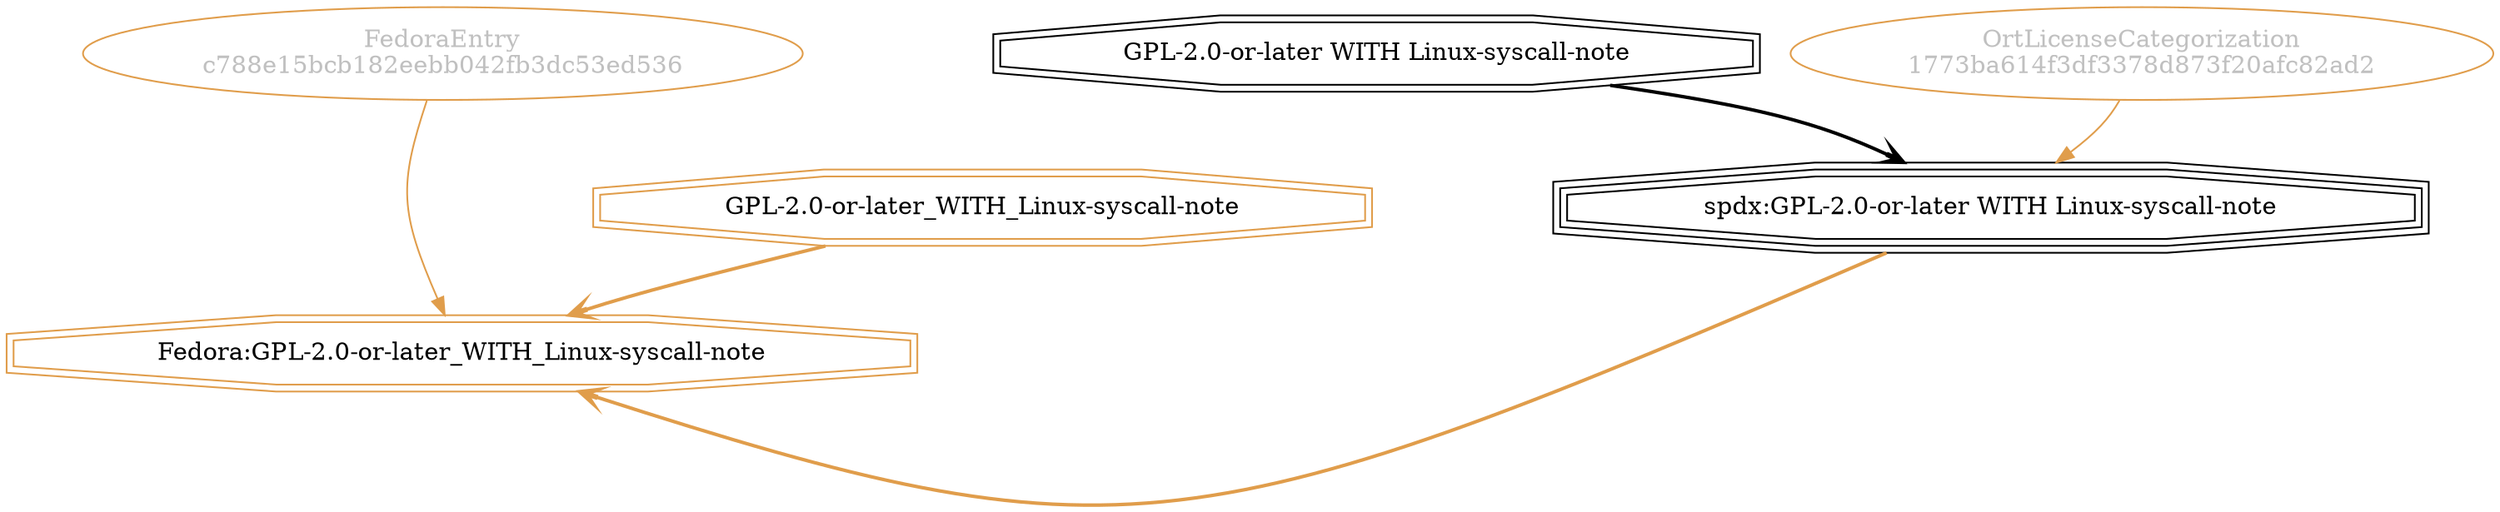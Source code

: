 strict digraph {
    node [shape=box];
    graph [splines=curved];
    6584 [label="FedoraEntry\nc788e15bcb182eebb042fb3dc53ed536"
         ,fontcolor=gray
         ,color="#e09d4b"
         ,fillcolor="beige;1"
         ,shape=ellipse];
    6585 [label="Fedora:GPL-2.0-or-later_WITH_Linux-syscall-note"
         ,color="#e09d4b"
         ,shape=doubleoctagon];
    6586 [label="GPL-2.0-or-later_WITH_Linux-syscall-note"
         ,color="#e09d4b"
         ,shape=doubleoctagon];
    6587 [label="spdx:GPL-2.0-or-later WITH Linux-syscall-note"
         ,shape=tripleoctagon];
    6588 [label="GPL-2.0-or-later WITH Linux-syscall-note"
         ,shape=doubleoctagon];
    35486 [label="OrtLicenseCategorization\n1773ba614f3df3378d873f20afc82ad2"
          ,fontcolor=gray
          ,color="#e09d4b"
          ,fillcolor="beige;1"
          ,shape=ellipse];
    6584 -> 6585 [weight=0.5
                 ,color="#e09d4b"];
    6586 -> 6585 [style=bold
                 ,arrowhead=vee
                 ,weight=0.7
                 ,color="#e09d4b"];
    6587 -> 6585 [style=bold
                 ,arrowhead=vee
                 ,weight=0.7
                 ,color="#e09d4b"];
    6588 -> 6587 [style=bold
                 ,arrowhead=vee
                 ,weight=0.7];
    35486 -> 6587 [weight=0.5
                  ,color="#e09d4b"];
}
